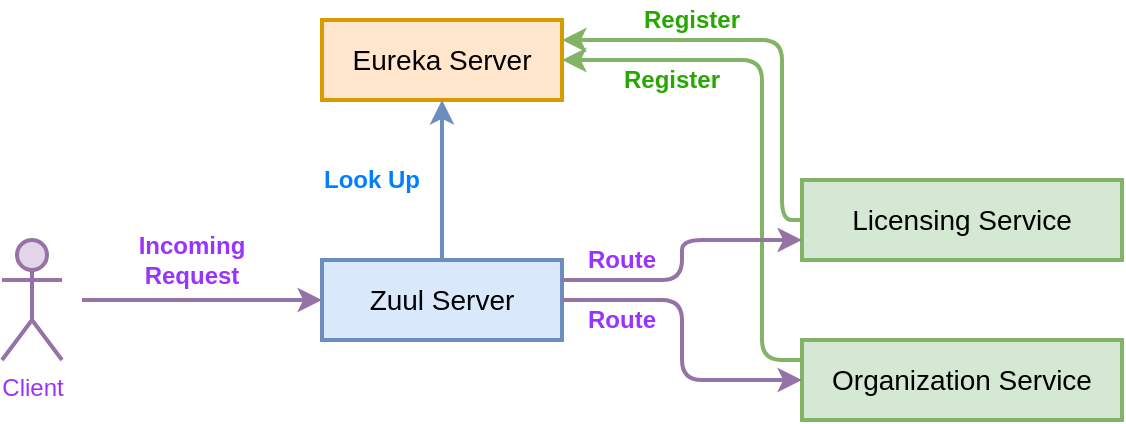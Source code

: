 <mxfile version="10.6.0" type="device"><diagram id="5X4ycGuWK3Z6yWB_qSaB" name="Page-1"><mxGraphModel dx="851" dy="447" grid="1" gridSize="10" guides="1" tooltips="1" connect="1" arrows="1" fold="1" page="1" pageScale="1" pageWidth="850" pageHeight="1100" math="0" shadow="0"><root><mxCell id="0"/><mxCell id="1" parent="0"/><mxCell id="IMdfqHOchctuJTmx2xE6-1" value="&lt;font style=&quot;font-size: 14px&quot;&gt;Zuul Server&lt;/font&gt;" style="rounded=0;whiteSpace=wrap;html=1;strokeWidth=2;fillColor=#dae8fc;strokeColor=#6c8ebf;" vertex="1" parent="1"><mxGeometry x="280" y="280" width="120" height="40" as="geometry"/></mxCell><mxCell id="IMdfqHOchctuJTmx2xE6-2" value="&lt;font style=&quot;font-size: 14px&quot;&gt;Licensing Service&lt;/font&gt;" style="rounded=0;whiteSpace=wrap;html=1;strokeWidth=2;fillColor=#d5e8d4;strokeColor=#82b366;" vertex="1" parent="1"><mxGeometry x="520" y="240" width="160" height="40" as="geometry"/></mxCell><mxCell id="IMdfqHOchctuJTmx2xE6-3" value="&lt;font style=&quot;font-size: 14px&quot;&gt;Organization Service&lt;/font&gt;" style="rounded=0;whiteSpace=wrap;html=1;strokeWidth=2;fillColor=#d5e8d4;strokeColor=#82b366;" vertex="1" parent="1"><mxGeometry x="520" y="320" width="160" height="40" as="geometry"/></mxCell><mxCell id="IMdfqHOchctuJTmx2xE6-4" value="&lt;span style=&quot;font-size: 14px&quot;&gt;Eureka Server&lt;/span&gt;" style="rounded=0;whiteSpace=wrap;html=1;strokeWidth=2;fillColor=#ffe6cc;strokeColor=#d79b00;" vertex="1" parent="1"><mxGeometry x="280" y="160" width="120" height="40" as="geometry"/></mxCell><mxCell id="IMdfqHOchctuJTmx2xE6-5" value="" style="endArrow=classic;html=1;entryX=1;entryY=0.25;entryDx=0;entryDy=0;exitX=0;exitY=0.5;exitDx=0;exitDy=0;fillColor=#d5e8d4;strokeColor=#82b366;strokeWidth=2;" edge="1" parent="1" source="IMdfqHOchctuJTmx2xE6-2" target="IMdfqHOchctuJTmx2xE6-4"><mxGeometry width="50" height="50" relative="1" as="geometry"><mxPoint x="280" y="430" as="sourcePoint"/><mxPoint x="330" y="380" as="targetPoint"/><Array as="points"><mxPoint x="510" y="260"/><mxPoint x="510" y="170"/></Array></mxGeometry></mxCell><mxCell id="IMdfqHOchctuJTmx2xE6-6" value="" style="endArrow=classic;html=1;entryX=1;entryY=0.5;entryDx=0;entryDy=0;exitX=0;exitY=0.25;exitDx=0;exitDy=0;fillColor=#d5e8d4;strokeColor=#82b366;strokeWidth=2;" edge="1" parent="1" source="IMdfqHOchctuJTmx2xE6-3" target="IMdfqHOchctuJTmx2xE6-4"><mxGeometry width="50" height="50" relative="1" as="geometry"><mxPoint x="530" y="270" as="sourcePoint"/><mxPoint x="410" y="180" as="targetPoint"/><Array as="points"><mxPoint x="500" y="330"/><mxPoint x="500" y="180"/></Array></mxGeometry></mxCell><mxCell id="IMdfqHOchctuJTmx2xE6-7" value="&lt;b&gt;&lt;font color=&quot;#27a800&quot;&gt;Register&lt;/font&gt;&lt;/b&gt;" style="text;html=1;strokeColor=none;fillColor=none;align=center;verticalAlign=middle;whiteSpace=wrap;rounded=0;" vertex="1" parent="1"><mxGeometry x="430" y="150" width="70" height="20" as="geometry"/></mxCell><mxCell id="IMdfqHOchctuJTmx2xE6-8" value="" style="endArrow=classic;html=1;strokeWidth=2;entryX=0.5;entryY=1;entryDx=0;entryDy=0;exitX=0.5;exitY=0;exitDx=0;exitDy=0;fillColor=#dae8fc;strokeColor=#6c8ebf;" edge="1" parent="1" source="IMdfqHOchctuJTmx2xE6-1" target="IMdfqHOchctuJTmx2xE6-4"><mxGeometry width="50" height="50" relative="1" as="geometry"><mxPoint x="280" y="430" as="sourcePoint"/><mxPoint x="330" y="380" as="targetPoint"/></mxGeometry></mxCell><mxCell id="IMdfqHOchctuJTmx2xE6-9" value="&lt;b&gt;&lt;font color=&quot;#007fff&quot;&gt;Look Up&lt;/font&gt;&lt;/b&gt;" style="text;html=1;strokeColor=none;fillColor=none;align=center;verticalAlign=middle;whiteSpace=wrap;rounded=0;" vertex="1" parent="1"><mxGeometry x="270" y="230" width="70" height="20" as="geometry"/></mxCell><mxCell id="IMdfqHOchctuJTmx2xE6-10" value="" style="endArrow=classic;html=1;strokeWidth=2;entryX=0;entryY=0.75;entryDx=0;entryDy=0;exitX=1;exitY=0.25;exitDx=0;exitDy=0;fillColor=#e1d5e7;strokeColor=#9673a6;" edge="1" parent="1" source="IMdfqHOchctuJTmx2xE6-1" target="IMdfqHOchctuJTmx2xE6-2"><mxGeometry width="50" height="50" relative="1" as="geometry"><mxPoint x="440" y="490" as="sourcePoint"/><mxPoint x="440" y="410" as="targetPoint"/><Array as="points"><mxPoint x="460" y="290"/><mxPoint x="460" y="270"/></Array></mxGeometry></mxCell><mxCell id="IMdfqHOchctuJTmx2xE6-11" value="" style="endArrow=classic;html=1;strokeWidth=2;entryX=0;entryY=0.5;entryDx=0;entryDy=0;exitX=1;exitY=0.5;exitDx=0;exitDy=0;fillColor=#e1d5e7;strokeColor=#9673a6;" edge="1" parent="1" source="IMdfqHOchctuJTmx2xE6-1" target="IMdfqHOchctuJTmx2xE6-3"><mxGeometry width="50" height="50" relative="1" as="geometry"><mxPoint x="430" y="390" as="sourcePoint"/><mxPoint x="550" y="370" as="targetPoint"/><Array as="points"><mxPoint x="460" y="300"/><mxPoint x="460" y="340"/></Array></mxGeometry></mxCell><mxCell id="IMdfqHOchctuJTmx2xE6-13" value="&lt;b&gt;&lt;font color=&quot;#9933ff&quot;&gt;Route&lt;/font&gt;&lt;/b&gt;" style="text;html=1;strokeColor=none;fillColor=none;align=center;verticalAlign=middle;whiteSpace=wrap;rounded=0;" vertex="1" parent="1"><mxGeometry x="395" y="270" width="70" height="20" as="geometry"/></mxCell><mxCell id="IMdfqHOchctuJTmx2xE6-14" value="&lt;b&gt;&lt;font color=&quot;#27a800&quot;&gt;Register&lt;/font&gt;&lt;/b&gt;" style="text;html=1;strokeColor=none;fillColor=none;align=center;verticalAlign=middle;whiteSpace=wrap;rounded=0;" vertex="1" parent="1"><mxGeometry x="420" y="180" width="70" height="20" as="geometry"/></mxCell><mxCell id="IMdfqHOchctuJTmx2xE6-15" value="&lt;b&gt;&lt;font color=&quot;#9933ff&quot;&gt;Route&lt;/font&gt;&lt;/b&gt;" style="text;html=1;strokeColor=none;fillColor=none;align=center;verticalAlign=middle;whiteSpace=wrap;rounded=0;" vertex="1" parent="1"><mxGeometry x="395" y="300" width="70" height="20" as="geometry"/></mxCell><mxCell id="IMdfqHOchctuJTmx2xE6-16" value="" style="endArrow=classic;html=1;strokeWidth=2;entryX=0;entryY=0.5;entryDx=0;entryDy=0;fillColor=#e1d5e7;strokeColor=#9673a6;" edge="1" parent="1" target="IMdfqHOchctuJTmx2xE6-1"><mxGeometry width="50" height="50" relative="1" as="geometry"><mxPoint x="160" y="300" as="sourcePoint"/><mxPoint x="320" y="380" as="targetPoint"/></mxGeometry></mxCell><mxCell id="IMdfqHOchctuJTmx2xE6-20" value="&lt;font color=&quot;#9933ff&quot;&gt;Client&lt;/font&gt;" style="shape=umlActor;verticalLabelPosition=bottom;labelBackgroundColor=#ffffff;verticalAlign=top;html=1;outlineConnect=0;strokeWidth=2;fillColor=#e1d5e7;strokeColor=#9673a6;" vertex="1" parent="1"><mxGeometry x="120" y="270" width="30" height="60" as="geometry"/></mxCell><mxCell id="IMdfqHOchctuJTmx2xE6-24" value="&lt;font color=&quot;#9933ff&quot;&gt;&lt;b&gt;Incoming Request&lt;/b&gt;&lt;/font&gt;" style="text;html=1;strokeColor=none;fillColor=none;align=center;verticalAlign=middle;whiteSpace=wrap;rounded=0;" vertex="1" parent="1"><mxGeometry x="180" y="270" width="70" height="20" as="geometry"/></mxCell></root></mxGraphModel></diagram></mxfile>